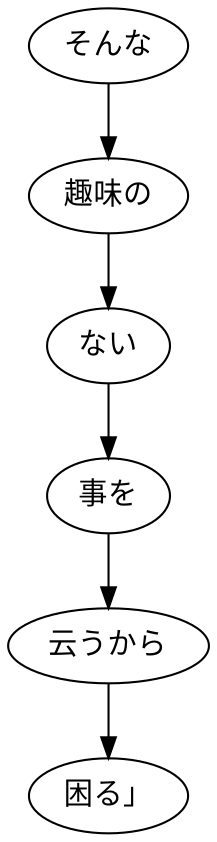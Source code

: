 digraph graph7035 {
	node0 [label="そんな"];
	node1 [label="趣味の"];
	node2 [label="ない"];
	node3 [label="事を"];
	node4 [label="云うから"];
	node5 [label="困る」"];
	node0 -> node1;
	node1 -> node2;
	node2 -> node3;
	node3 -> node4;
	node4 -> node5;
}
